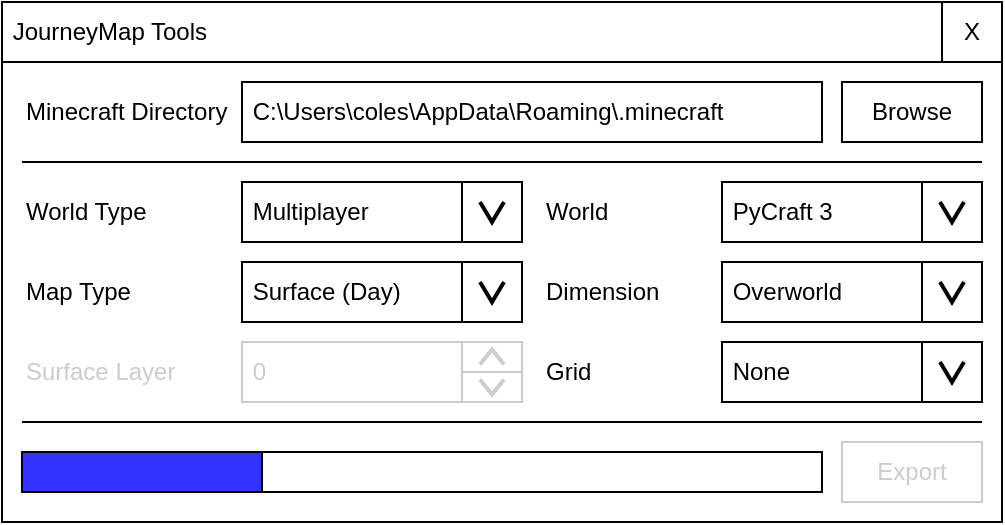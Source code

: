 <mxfile version="13.0.1" type="device"><diagram id="p8LSRwEgGiEDLaJyESLk" name="Page-1"><mxGraphModel dx="749" dy="556" grid="1" gridSize="10" guides="1" tooltips="1" connect="1" arrows="1" fold="1" page="1" pageScale="1" pageWidth="580" pageHeight="340" math="0" shadow="0"><root><mxCell id="0"/><mxCell id="1" parent="0"/><mxCell id="n3PZW7w4gzBQ4ElZWXZv-1" value="" style="rounded=0;whiteSpace=wrap;html=1;" parent="1" vertex="1"><mxGeometry x="40" y="40" width="500" height="260" as="geometry"/></mxCell><mxCell id="n3PZW7w4gzBQ4ElZWXZv-2" value="&amp;nbsp;JourneyMap Tools" style="rounded=0;whiteSpace=wrap;html=1;align=left;" parent="1" vertex="1"><mxGeometry x="40" y="40" width="470" height="30" as="geometry"/></mxCell><mxCell id="n3PZW7w4gzBQ4ElZWXZv-3" value="X" style="rounded=0;whiteSpace=wrap;html=1;" parent="1" vertex="1"><mxGeometry x="510" y="40" width="30" height="30" as="geometry"/></mxCell><mxCell id="n3PZW7w4gzBQ4ElZWXZv-34" value="" style="group" parent="1" vertex="1" connectable="0"><mxGeometry x="50" y="80" width="480" height="30" as="geometry"/></mxCell><mxCell id="n3PZW7w4gzBQ4ElZWXZv-28" value="" style="group" parent="n3PZW7w4gzBQ4ElZWXZv-34" vertex="1" connectable="0"><mxGeometry width="480" height="30" as="geometry"/></mxCell><mxCell id="n3PZW7w4gzBQ4ElZWXZv-4" value="&amp;nbsp;C:\Users\coles\AppData\Roaming\.minecraft" style="rounded=0;whiteSpace=wrap;html=1;align=left;" parent="n3PZW7w4gzBQ4ElZWXZv-28" vertex="1"><mxGeometry x="110" width="290" height="30" as="geometry"/></mxCell><mxCell id="n3PZW7w4gzBQ4ElZWXZv-5" value="Minecraft Directory" style="text;html=1;strokeColor=none;fillColor=none;align=left;verticalAlign=middle;whiteSpace=wrap;rounded=0;" parent="n3PZW7w4gzBQ4ElZWXZv-28" vertex="1"><mxGeometry width="110" height="30" as="geometry"/></mxCell><mxCell id="n3PZW7w4gzBQ4ElZWXZv-7" value="Browse" style="rounded=0;whiteSpace=wrap;html=1;" parent="n3PZW7w4gzBQ4ElZWXZv-28" vertex="1"><mxGeometry x="410" width="70" height="30" as="geometry"/></mxCell><mxCell id="n3PZW7w4gzBQ4ElZWXZv-35" value="" style="group" parent="1" vertex="1" connectable="0"><mxGeometry x="50" y="170" width="250" height="30" as="geometry"/></mxCell><mxCell id="n3PZW7w4gzBQ4ElZWXZv-32" value="" style="group" parent="n3PZW7w4gzBQ4ElZWXZv-35" vertex="1" connectable="0"><mxGeometry width="250" height="30" as="geometry"/></mxCell><mxCell id="n3PZW7w4gzBQ4ElZWXZv-30" value="" style="group" parent="n3PZW7w4gzBQ4ElZWXZv-32" vertex="1" connectable="0"><mxGeometry width="250" height="30" as="geometry"/></mxCell><mxCell id="n3PZW7w4gzBQ4ElZWXZv-8" value="Map Type" style="text;html=1;strokeColor=none;fillColor=none;align=left;verticalAlign=middle;whiteSpace=wrap;rounded=0;" parent="n3PZW7w4gzBQ4ElZWXZv-30" vertex="1"><mxGeometry width="110" height="30" as="geometry"/></mxCell><mxCell id="n3PZW7w4gzBQ4ElZWXZv-9" value="&amp;nbsp;Surface (Day)" style="rounded=0;whiteSpace=wrap;html=1;align=left;" parent="n3PZW7w4gzBQ4ElZWXZv-30" vertex="1"><mxGeometry x="110" width="140" height="30" as="geometry"/></mxCell><mxCell id="n3PZW7w4gzBQ4ElZWXZv-11" value="" style="rounded=0;whiteSpace=wrap;html=1;" parent="n3PZW7w4gzBQ4ElZWXZv-30" vertex="1"><mxGeometry x="220" width="30" height="30" as="geometry"/></mxCell><mxCell id="n3PZW7w4gzBQ4ElZWXZv-10" value="" style="html=1;verticalLabelPosition=bottom;labelBackgroundColor=#ffffff;verticalAlign=top;shadow=0;dashed=0;strokeWidth=2;shape=mxgraph.ios7.misc.down;align=left;" parent="n3PZW7w4gzBQ4ElZWXZv-30" vertex="1"><mxGeometry x="229" y="10" width="12" height="10" as="geometry"/></mxCell><mxCell id="n3PZW7w4gzBQ4ElZWXZv-36" value="" style="group" parent="1" vertex="1" connectable="0"><mxGeometry x="70" y="210" width="230" height="30" as="geometry"/></mxCell><mxCell id="n3PZW7w4gzBQ4ElZWXZv-33" value="" style="group" parent="n3PZW7w4gzBQ4ElZWXZv-36" vertex="1" connectable="0"><mxGeometry width="230" height="30" as="geometry"/></mxCell><mxCell id="n3PZW7w4gzBQ4ElZWXZv-29" value="" style="group" parent="n3PZW7w4gzBQ4ElZWXZv-33" vertex="1" connectable="0"><mxGeometry width="230" height="30" as="geometry"/></mxCell><mxCell id="n3PZW7w4gzBQ4ElZWXZv-12" value="Surface Layer" style="text;html=1;strokeColor=none;fillColor=none;align=left;verticalAlign=middle;whiteSpace=wrap;rounded=0;fontColor=#CCCCCC;" parent="n3PZW7w4gzBQ4ElZWXZv-29" vertex="1"><mxGeometry x="-20" width="100" height="30" as="geometry"/></mxCell><mxCell id="n3PZW7w4gzBQ4ElZWXZv-22" value="&amp;nbsp;0" style="rounded=0;whiteSpace=wrap;html=1;align=left;strokeColor=#CCCCCC;fillColor=none;fontColor=#CCCCCC;" parent="n3PZW7w4gzBQ4ElZWXZv-29" vertex="1"><mxGeometry x="90" width="140" height="30" as="geometry"/></mxCell><mxCell id="t51s3qrkUIJRC2z89oOq-1" value="" style="group" vertex="1" connectable="0" parent="n3PZW7w4gzBQ4ElZWXZv-29"><mxGeometry x="200" width="30" height="30" as="geometry"/></mxCell><mxCell id="n3PZW7w4gzBQ4ElZWXZv-27" value="" style="group;strokeColor=#CCCCCC;fillColor=none;" parent="t51s3qrkUIJRC2z89oOq-1" vertex="1" connectable="0"><mxGeometry width="30" height="30" as="geometry"/></mxCell><mxCell id="n3PZW7w4gzBQ4ElZWXZv-23" value="" style="rounded=0;whiteSpace=wrap;html=1;align=left;strokeColor=#CCCCCC;fillColor=none;" parent="n3PZW7w4gzBQ4ElZWXZv-27" vertex="1"><mxGeometry width="30" height="15" as="geometry"/></mxCell><mxCell id="n3PZW7w4gzBQ4ElZWXZv-24" value="" style="rounded=0;whiteSpace=wrap;html=1;align=left;strokeColor=#CCCCCC;fillColor=none;" parent="n3PZW7w4gzBQ4ElZWXZv-27" vertex="1"><mxGeometry y="15" width="30" height="15" as="geometry"/></mxCell><mxCell id="n3PZW7w4gzBQ4ElZWXZv-25" value="" style="html=1;verticalLabelPosition=bottom;labelBackgroundColor=#ffffff;verticalAlign=top;shadow=0;dashed=0;strokeWidth=2;shape=mxgraph.ios7.misc.down;align=left;strokeColor=#CCCCCC;fillColor=none;" parent="n3PZW7w4gzBQ4ElZWXZv-27" vertex="1"><mxGeometry x="9" y="18.75" width="12" height="7.5" as="geometry"/></mxCell><mxCell id="n3PZW7w4gzBQ4ElZWXZv-26" value="" style="html=1;verticalLabelPosition=bottom;labelBackgroundColor=#ffffff;verticalAlign=top;shadow=0;dashed=0;strokeWidth=2;shape=mxgraph.ios7.misc.down;align=left;rotation=-180;strokeColor=#CCCCCC;fillColor=none;" parent="n3PZW7w4gzBQ4ElZWXZv-27" vertex="1"><mxGeometry x="9" y="3.75" width="12" height="7.5" as="geometry"/></mxCell><mxCell id="n3PZW7w4gzBQ4ElZWXZv-40" value="World Type" style="text;html=1;strokeColor=none;fillColor=none;align=left;verticalAlign=middle;whiteSpace=wrap;rounded=0;" parent="1" vertex="1"><mxGeometry x="50" y="130" width="110" height="30" as="geometry"/></mxCell><mxCell id="n3PZW7w4gzBQ4ElZWXZv-41" value="&amp;nbsp;Multiplayer" style="rounded=0;whiteSpace=wrap;html=1;align=left;" parent="1" vertex="1"><mxGeometry x="160" y="130" width="140" height="30" as="geometry"/></mxCell><mxCell id="n3PZW7w4gzBQ4ElZWXZv-42" value="" style="rounded=0;whiteSpace=wrap;html=1;" parent="1" vertex="1"><mxGeometry x="270" y="130" width="30" height="30" as="geometry"/></mxCell><mxCell id="n3PZW7w4gzBQ4ElZWXZv-43" value="" style="html=1;verticalLabelPosition=bottom;labelBackgroundColor=#ffffff;verticalAlign=top;shadow=0;dashed=0;strokeWidth=2;shape=mxgraph.ios7.misc.down;align=left;" parent="1" vertex="1"><mxGeometry x="279" y="140" width="12" height="10" as="geometry"/></mxCell><mxCell id="n3PZW7w4gzBQ4ElZWXZv-46" value="World" style="text;html=1;strokeColor=none;fillColor=none;align=left;verticalAlign=middle;whiteSpace=wrap;rounded=0;" parent="1" vertex="1"><mxGeometry x="310" y="130" width="80" height="30" as="geometry"/></mxCell><mxCell id="n3PZW7w4gzBQ4ElZWXZv-47" value="&amp;nbsp;PyCraft 3" style="rounded=0;whiteSpace=wrap;html=1;align=left;" parent="1" vertex="1"><mxGeometry x="400" y="130" width="130" height="30" as="geometry"/></mxCell><mxCell id="n3PZW7w4gzBQ4ElZWXZv-48" value="" style="rounded=0;whiteSpace=wrap;html=1;" parent="1" vertex="1"><mxGeometry x="500" y="130" width="30" height="30" as="geometry"/></mxCell><mxCell id="n3PZW7w4gzBQ4ElZWXZv-49" value="" style="html=1;verticalLabelPosition=bottom;labelBackgroundColor=#ffffff;verticalAlign=top;shadow=0;dashed=0;strokeWidth=2;shape=mxgraph.ios7.misc.down;align=left;" parent="1" vertex="1"><mxGeometry x="509" y="140" width="12" height="10" as="geometry"/></mxCell><mxCell id="n3PZW7w4gzBQ4ElZWXZv-50" value="Export" style="rounded=0;whiteSpace=wrap;html=1;align=center;strokeColor=#CCCCCC;fontColor=#CCCCCC;" parent="1" vertex="1"><mxGeometry x="460" y="260" width="70" height="30" as="geometry"/></mxCell><mxCell id="n3PZW7w4gzBQ4ElZWXZv-51" value="" style="rounded=0;whiteSpace=wrap;html=1;align=center;" parent="1" vertex="1"><mxGeometry x="50" y="265" width="400" height="20" as="geometry"/></mxCell><mxCell id="n3PZW7w4gzBQ4ElZWXZv-52" value="" style="rounded=0;whiteSpace=wrap;html=1;align=center;fillColor=#3333FF;" parent="1" vertex="1"><mxGeometry x="50" y="265" width="120" height="20" as="geometry"/></mxCell><mxCell id="t51s3qrkUIJRC2z89oOq-2" value="Dimension" style="text;html=1;strokeColor=none;fillColor=none;align=left;verticalAlign=middle;whiteSpace=wrap;rounded=0;" vertex="1" parent="1"><mxGeometry x="310" y="170" width="80" height="30" as="geometry"/></mxCell><mxCell id="t51s3qrkUIJRC2z89oOq-3" value="&amp;nbsp;Overworld" style="rounded=0;whiteSpace=wrap;html=1;align=left;" vertex="1" parent="1"><mxGeometry x="400" y="170" width="130" height="30" as="geometry"/></mxCell><mxCell id="t51s3qrkUIJRC2z89oOq-4" value="" style="rounded=0;whiteSpace=wrap;html=1;" vertex="1" parent="1"><mxGeometry x="500" y="170" width="30" height="30" as="geometry"/></mxCell><mxCell id="t51s3qrkUIJRC2z89oOq-5" value="" style="html=1;verticalLabelPosition=bottom;labelBackgroundColor=#ffffff;verticalAlign=top;shadow=0;dashed=0;strokeWidth=2;shape=mxgraph.ios7.misc.down;align=left;" vertex="1" parent="1"><mxGeometry x="509" y="180" width="12" height="10" as="geometry"/></mxCell><mxCell id="t51s3qrkUIJRC2z89oOq-7" value="" style="endArrow=none;html=1;" edge="1" parent="1"><mxGeometry width="50" height="50" relative="1" as="geometry"><mxPoint x="50" y="120" as="sourcePoint"/><mxPoint x="530" y="120" as="targetPoint"/></mxGeometry></mxCell><mxCell id="t51s3qrkUIJRC2z89oOq-8" value="" style="endArrow=none;html=1;" edge="1" parent="1"><mxGeometry width="50" height="50" relative="1" as="geometry"><mxPoint x="50" y="250" as="sourcePoint"/><mxPoint x="530" y="250" as="targetPoint"/></mxGeometry></mxCell><mxCell id="t51s3qrkUIJRC2z89oOq-9" value="Grid" style="text;html=1;strokeColor=none;fillColor=none;align=left;verticalAlign=middle;whiteSpace=wrap;rounded=0;" vertex="1" parent="1"><mxGeometry x="310" y="210" width="90" height="30" as="geometry"/></mxCell><mxCell id="t51s3qrkUIJRC2z89oOq-11" value="&amp;nbsp;None" style="rounded=0;whiteSpace=wrap;html=1;align=left;" vertex="1" parent="1"><mxGeometry x="400" y="210" width="130" height="30" as="geometry"/></mxCell><mxCell id="t51s3qrkUIJRC2z89oOq-12" value="" style="rounded=0;whiteSpace=wrap;html=1;" vertex="1" parent="1"><mxGeometry x="500" y="210" width="30" height="30" as="geometry"/></mxCell><mxCell id="t51s3qrkUIJRC2z89oOq-13" value="" style="html=1;verticalLabelPosition=bottom;labelBackgroundColor=#ffffff;verticalAlign=top;shadow=0;dashed=0;strokeWidth=2;shape=mxgraph.ios7.misc.down;align=left;" vertex="1" parent="1"><mxGeometry x="509" y="220" width="12" height="10" as="geometry"/></mxCell></root></mxGraphModel></diagram></mxfile>